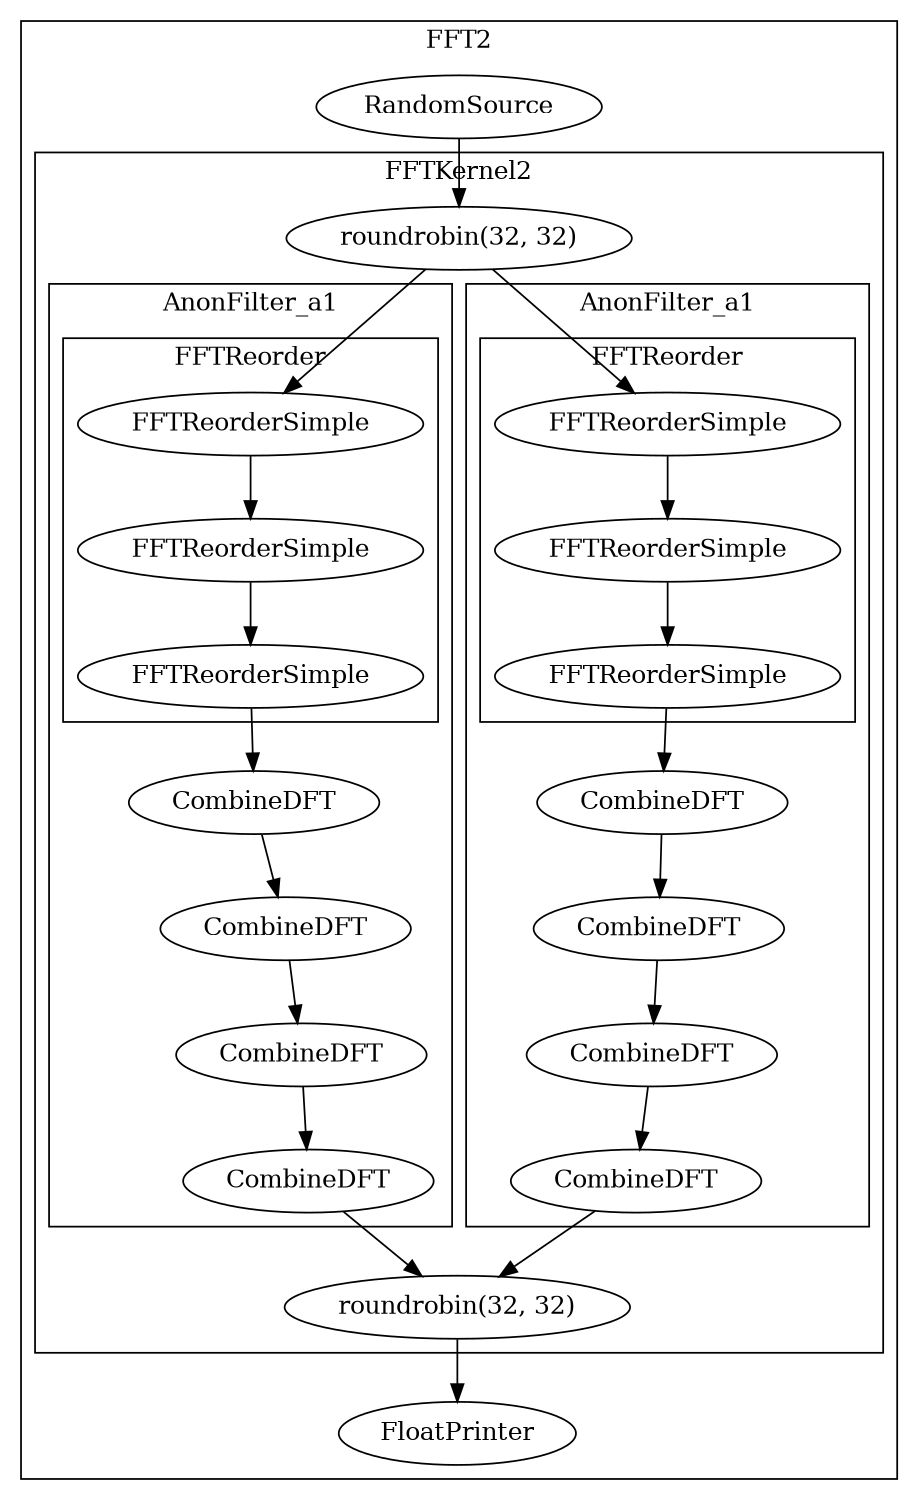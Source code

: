 digraph streamit {
size="7.5,10";subgraph cluster_FFT2_0 {
label = "FFT2";
RandomSource_1 -> FFTKernel2_2_split
FFTKernel2_2_join -> FloatPrinter_3
RandomSource_1 [ label="RandomSource" ]
subgraph cluster_FFTKernel2_2 {
label = "FFTKernel2";
FFTKernel2_2_split [ label="roundrobin(32, 32)" ]
FFTKernel2_2_join [ label="roundrobin(32, 32)" ]
subgraph cluster_AnonFilter_a1_4 {
label = "AnonFilter_a1";
FFTReorderSimple_13 -> CombineDFT_7
CombineDFT_7 -> CombineDFT_8
CombineDFT_8 -> CombineDFT_9
CombineDFT_9 -> CombineDFT_10
subgraph cluster_FFTReorder_6 {
label = "FFTReorder";
FFTReorderSimple_11 -> FFTReorderSimple_12
FFTReorderSimple_12 -> FFTReorderSimple_13
FFTReorderSimple_11 [ label="FFTReorderSimple" ]
FFTReorderSimple_12 [ label="FFTReorderSimple" ]
FFTReorderSimple_13 [ label="FFTReorderSimple" ]
}
CombineDFT_7 [ label="CombineDFT" ]
CombineDFT_8 [ label="CombineDFT" ]
CombineDFT_9 [ label="CombineDFT" ]
CombineDFT_10 [ label="CombineDFT" ]
}
FFTKernel2_2_split -> FFTReorderSimple_11
CombineDFT_10 -> FFTKernel2_2_join
subgraph cluster_AnonFilter_a1_5 {
label = "AnonFilter_a1";
FFTReorderSimple_27 -> CombineDFT_21
CombineDFT_21 -> CombineDFT_22
CombineDFT_22 -> CombineDFT_23
CombineDFT_23 -> CombineDFT_24
subgraph cluster_FFTReorder_20 {
label = "FFTReorder";
FFTReorderSimple_25 -> FFTReorderSimple_26
FFTReorderSimple_26 -> FFTReorderSimple_27
FFTReorderSimple_25 [ label="FFTReorderSimple" ]
FFTReorderSimple_26 [ label="FFTReorderSimple" ]
FFTReorderSimple_27 [ label="FFTReorderSimple" ]
}
CombineDFT_21 [ label="CombineDFT" ]
CombineDFT_22 [ label="CombineDFT" ]
CombineDFT_23 [ label="CombineDFT" ]
CombineDFT_24 [ label="CombineDFT" ]
}
FFTKernel2_2_split -> FFTReorderSimple_25
CombineDFT_24 -> FFTKernel2_2_join
}
FloatPrinter_3 [ label="FloatPrinter" ]
}
}
